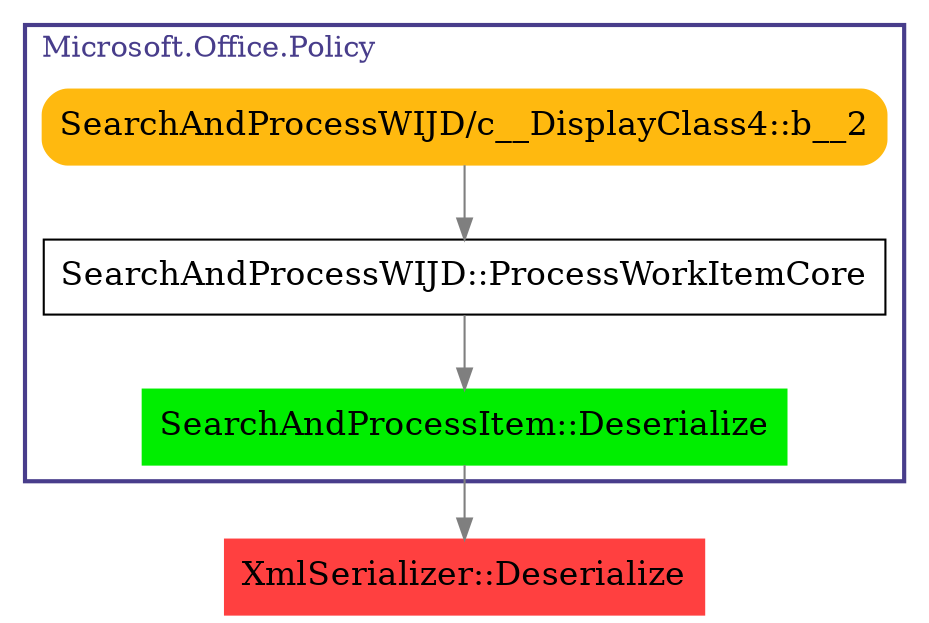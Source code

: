digraph G {
node [fontsize = 16];
0 [label="XmlSerializer::Deserialize", shape="box", style="filled", fillcolor="brown1", color="brown1"];
subgraph cluster_0 {
label="Microsoft.Office.Policy";
color=darkslateblue;
fontcolor=darkslateblue;
penwidth=2;
labeljust=l;
1 [label="SearchAndProcessItem::Deserialize", shape="box", style="filled", fillcolor="green2", color="green2"];
2 [label="SearchAndProcessWIJD::ProcessWorkItemCore", shape="box"];
3 [label="SearchAndProcessWIJD/c__DisplayClass4::b__2", shape="box", style="filled, rounded", fillcolor="darkgoldenrod1", color="darkgoldenrod1"];
}
1 -> 0 [color="gray50"];
2 -> 1 [color="gray50"];
3 -> 2 [color="gray50"];
}
